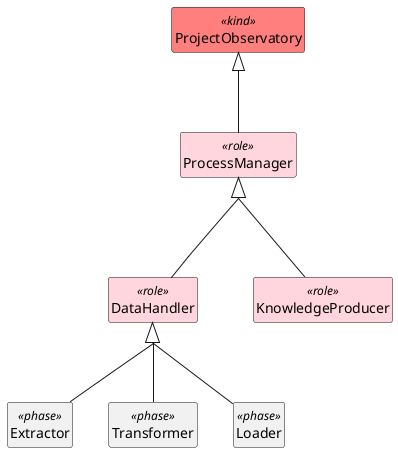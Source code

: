 @startuml DataHandler
skinparam groupInheritance 2
hide <<kind>> circle
hide <<phase>> circle
hide <<role>> circle
hide members
hide methods

class ProjectObservatory<<kind>> #FF7F7F {}
class ProcessManager <<role>> #FFD6DD {}
class DataHandler <<role>> #FFD6DD {}
class Extractor <<phase>> {}
class Transformer <<phase>> {}
class Loader <<phase>> {}
class KnowledgeProducer <<role>> #FFD6DD {}

ProjectObservatory <|-- ProcessManager
ProcessManager <|-- DataHandler
ProcessManager <|-- KnowledgeProducer

DataHandler <|-- Extractor
DataHandler <|-- Transformer
DataHandler <|-- Loader

@enduml
